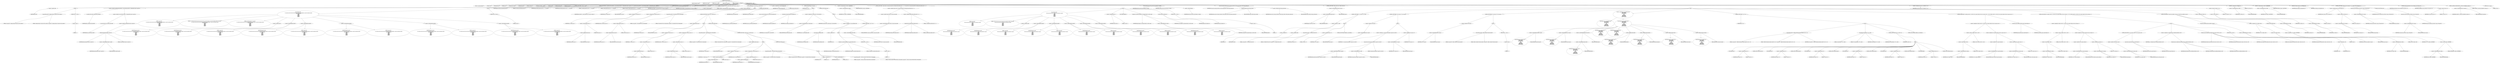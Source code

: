 digraph hostapd_notif_assoc {  
"1000112" [label = "(METHOD,hostapd_notif_assoc)" ]
"1000113" [label = "(PARAM,hostapd_data *hapd)" ]
"1000114" [label = "(PARAM,const u8 *addr)" ]
"1000115" [label = "(PARAM,const u8 *req_ies)" ]
"1000116" [label = "(PARAM,size_t req_ies_len)" ]
"1000117" [label = "(PARAM,int reassoc)" ]
"1000118" [label = "(BLOCK,,)" ]
"1000119" [label = "(LOCAL,v5: wpa_state_machine *)" ]
"1000120" [label = "(LOCAL,v6: u32)" ]
"1000121" [label = "(LOCAL,reason: u16)" ]
"1000122" [label = "(LOCAL,p: u8 *)" ]
"1000123" [label = "(LOCAL,buf: u8 [ 1064 ])" ]
"1000124" [label = "(LOCAL,ielen: size_t)" ]
"1000125" [label = "(LOCAL,ie: const u8 *)" ]
"1000126" [label = "(LOCAL,elems: ieee802_11_elems)" ]
"1000127" [label = "(LOCAL,res: int)" ]
"1000128" [label = "(LOCAL,new_assoc: int)" ]
"1000129" [label = "(LOCAL,sta: sta_info *)" ]
"1000130" [label = "(CONTROL_STRUCTURE,if ( !addr ),if ( !addr ))" ]
"1000131" [label = "(<operator>.logicalNot,!addr)" ]
"1000132" [label = "(IDENTIFIER,addr,!addr)" ]
"1000133" [label = "(BLOCK,,)" ]
"1000134" [label = "(wpa_printf,wpa_printf(2, \"hostapd_notif_assoc: Skip event with no address\"))" ]
"1000135" [label = "(LITERAL,2,wpa_printf(2, \"hostapd_notif_assoc: Skip event with no address\"))" ]
"1000136" [label = "(LITERAL,\"hostapd_notif_assoc: Skip event with no address\",wpa_printf(2, \"hostapd_notif_assoc: Skip event with no address\"))" ]
"1000137" [label = "(RETURN,return -1;,return -1;)" ]
"1000138" [label = "(<operator>.minus,-1)" ]
"1000139" [label = "(LITERAL,1,-1)" ]
"1000140" [label = "(CONTROL_STRUCTURE,if ( is_multicast_ether_addr(addr) || is_zero_ether_addr_0(addr) || !memcmp(addr, hapd->own_addr, 6u) ),if ( is_multicast_ether_addr(addr) || is_zero_ether_addr_0(addr) || !memcmp(addr, hapd->own_addr, 6u) ))" ]
"1000141" [label = "(<operator>.logicalOr,is_multicast_ether_addr(addr) || is_zero_ether_addr_0(addr) || !memcmp(addr, hapd->own_addr, 6u))" ]
"1000142" [label = "(is_multicast_ether_addr,is_multicast_ether_addr(addr))" ]
"1000143" [label = "(IDENTIFIER,addr,is_multicast_ether_addr(addr))" ]
"1000144" [label = "(<operator>.logicalOr,is_zero_ether_addr_0(addr) || !memcmp(addr, hapd->own_addr, 6u))" ]
"1000145" [label = "(is_zero_ether_addr_0,is_zero_ether_addr_0(addr))" ]
"1000146" [label = "(IDENTIFIER,addr,is_zero_ether_addr_0(addr))" ]
"1000147" [label = "(<operator>.logicalNot,!memcmp(addr, hapd->own_addr, 6u))" ]
"1000148" [label = "(memcmp,memcmp(addr, hapd->own_addr, 6u))" ]
"1000149" [label = "(IDENTIFIER,addr,memcmp(addr, hapd->own_addr, 6u))" ]
"1000150" [label = "(<operator>.indirectFieldAccess,hapd->own_addr)" ]
"1000151" [label = "(IDENTIFIER,hapd,memcmp(addr, hapd->own_addr, 6u))" ]
"1000152" [label = "(FIELD_IDENTIFIER,own_addr,own_addr)" ]
"1000153" [label = "(LITERAL,6u,memcmp(addr, hapd->own_addr, 6u))" ]
"1000154" [label = "(BLOCK,,)" ]
"1000155" [label = "(wpa_printf,wpa_printf(\n      2,\n      \"%s: Invalid SA=%02x:%02x:%02x:%02x:%02x:%02x in received indication - ignore this indication silently\",\n      \"hostapd_notif_assoc\",\n      *addr,\n      addr[1],\n      addr[2],\n      addr[3],\n      addr[4],\n      addr[5]))" ]
"1000156" [label = "(LITERAL,2,wpa_printf(\n      2,\n      \"%s: Invalid SA=%02x:%02x:%02x:%02x:%02x:%02x in received indication - ignore this indication silently\",\n      \"hostapd_notif_assoc\",\n      *addr,\n      addr[1],\n      addr[2],\n      addr[3],\n      addr[4],\n      addr[5]))" ]
"1000157" [label = "(LITERAL,\"%s: Invalid SA=%02x:%02x:%02x:%02x:%02x:%02x in received indication - ignore this indication silently\",wpa_printf(\n      2,\n      \"%s: Invalid SA=%02x:%02x:%02x:%02x:%02x:%02x in received indication - ignore this indication silently\",\n      \"hostapd_notif_assoc\",\n      *addr,\n      addr[1],\n      addr[2],\n      addr[3],\n      addr[4],\n      addr[5]))" ]
"1000158" [label = "(LITERAL,\"hostapd_notif_assoc\",wpa_printf(\n      2,\n      \"%s: Invalid SA=%02x:%02x:%02x:%02x:%02x:%02x in received indication - ignore this indication silently\",\n      \"hostapd_notif_assoc\",\n      *addr,\n      addr[1],\n      addr[2],\n      addr[3],\n      addr[4],\n      addr[5]))" ]
"1000159" [label = "(<operator>.indirection,*addr)" ]
"1000160" [label = "(IDENTIFIER,addr,wpa_printf(\n      2,\n      \"%s: Invalid SA=%02x:%02x:%02x:%02x:%02x:%02x in received indication - ignore this indication silently\",\n      \"hostapd_notif_assoc\",\n      *addr,\n      addr[1],\n      addr[2],\n      addr[3],\n      addr[4],\n      addr[5]))" ]
"1000161" [label = "(<operator>.indirectIndexAccess,addr[1])" ]
"1000162" [label = "(IDENTIFIER,addr,wpa_printf(\n      2,\n      \"%s: Invalid SA=%02x:%02x:%02x:%02x:%02x:%02x in received indication - ignore this indication silently\",\n      \"hostapd_notif_assoc\",\n      *addr,\n      addr[1],\n      addr[2],\n      addr[3],\n      addr[4],\n      addr[5]))" ]
"1000163" [label = "(LITERAL,1,wpa_printf(\n      2,\n      \"%s: Invalid SA=%02x:%02x:%02x:%02x:%02x:%02x in received indication - ignore this indication silently\",\n      \"hostapd_notif_assoc\",\n      *addr,\n      addr[1],\n      addr[2],\n      addr[3],\n      addr[4],\n      addr[5]))" ]
"1000164" [label = "(<operator>.indirectIndexAccess,addr[2])" ]
"1000165" [label = "(IDENTIFIER,addr,wpa_printf(\n      2,\n      \"%s: Invalid SA=%02x:%02x:%02x:%02x:%02x:%02x in received indication - ignore this indication silently\",\n      \"hostapd_notif_assoc\",\n      *addr,\n      addr[1],\n      addr[2],\n      addr[3],\n      addr[4],\n      addr[5]))" ]
"1000166" [label = "(LITERAL,2,wpa_printf(\n      2,\n      \"%s: Invalid SA=%02x:%02x:%02x:%02x:%02x:%02x in received indication - ignore this indication silently\",\n      \"hostapd_notif_assoc\",\n      *addr,\n      addr[1],\n      addr[2],\n      addr[3],\n      addr[4],\n      addr[5]))" ]
"1000167" [label = "(<operator>.indirectIndexAccess,addr[3])" ]
"1000168" [label = "(IDENTIFIER,addr,wpa_printf(\n      2,\n      \"%s: Invalid SA=%02x:%02x:%02x:%02x:%02x:%02x in received indication - ignore this indication silently\",\n      \"hostapd_notif_assoc\",\n      *addr,\n      addr[1],\n      addr[2],\n      addr[3],\n      addr[4],\n      addr[5]))" ]
"1000169" [label = "(LITERAL,3,wpa_printf(\n      2,\n      \"%s: Invalid SA=%02x:%02x:%02x:%02x:%02x:%02x in received indication - ignore this indication silently\",\n      \"hostapd_notif_assoc\",\n      *addr,\n      addr[1],\n      addr[2],\n      addr[3],\n      addr[4],\n      addr[5]))" ]
"1000170" [label = "(<operator>.indirectIndexAccess,addr[4])" ]
"1000171" [label = "(IDENTIFIER,addr,wpa_printf(\n      2,\n      \"%s: Invalid SA=%02x:%02x:%02x:%02x:%02x:%02x in received indication - ignore this indication silently\",\n      \"hostapd_notif_assoc\",\n      *addr,\n      addr[1],\n      addr[2],\n      addr[3],\n      addr[4],\n      addr[5]))" ]
"1000172" [label = "(LITERAL,4,wpa_printf(\n      2,\n      \"%s: Invalid SA=%02x:%02x:%02x:%02x:%02x:%02x in received indication - ignore this indication silently\",\n      \"hostapd_notif_assoc\",\n      *addr,\n      addr[1],\n      addr[2],\n      addr[3],\n      addr[4],\n      addr[5]))" ]
"1000173" [label = "(<operator>.indirectIndexAccess,addr[5])" ]
"1000174" [label = "(IDENTIFIER,addr,wpa_printf(\n      2,\n      \"%s: Invalid SA=%02x:%02x:%02x:%02x:%02x:%02x in received indication - ignore this indication silently\",\n      \"hostapd_notif_assoc\",\n      *addr,\n      addr[1],\n      addr[2],\n      addr[3],\n      addr[4],\n      addr[5]))" ]
"1000175" [label = "(LITERAL,5,wpa_printf(\n      2,\n      \"%s: Invalid SA=%02x:%02x:%02x:%02x:%02x:%02x in received indication - ignore this indication silently\",\n      \"hostapd_notif_assoc\",\n      *addr,\n      addr[1],\n      addr[2],\n      addr[3],\n      addr[4],\n      addr[5]))" ]
"1000176" [label = "(RETURN,return 0;,return 0;)" ]
"1000177" [label = "(LITERAL,0,return 0;)" ]
"1000178" [label = "(random_add_randomness,random_add_randomness(addr, 6u))" ]
"1000179" [label = "(IDENTIFIER,addr,random_add_randomness(addr, 6u))" ]
"1000180" [label = "(LITERAL,6u,random_add_randomness(addr, 6u))" ]
"1000181" [label = "(hostapd_logger,hostapd_logger(hapd, addr, 1u, 2, \"associated\"))" ]
"1000182" [label = "(IDENTIFIER,hapd,hostapd_logger(hapd, addr, 1u, 2, \"associated\"))" ]
"1000183" [label = "(IDENTIFIER,addr,hostapd_logger(hapd, addr, 1u, 2, \"associated\"))" ]
"1000184" [label = "(LITERAL,1u,hostapd_logger(hapd, addr, 1u, 2, \"associated\"))" ]
"1000185" [label = "(LITERAL,2,hostapd_logger(hapd, addr, 1u, 2, \"associated\"))" ]
"1000186" [label = "(LITERAL,\"associated\",hostapd_logger(hapd, addr, 1u, 2, \"associated\"))" ]
"1000187" [label = "(ieee802_11_parse_elems,ieee802_11_parse_elems(req_ies, req_ies_len, &elems, 0))" ]
"1000188" [label = "(IDENTIFIER,req_ies,ieee802_11_parse_elems(req_ies, req_ies_len, &elems, 0))" ]
"1000189" [label = "(IDENTIFIER,req_ies_len,ieee802_11_parse_elems(req_ies, req_ies_len, &elems, 0))" ]
"1000190" [label = "(<operator>.addressOf,&elems)" ]
"1000191" [label = "(IDENTIFIER,elems,ieee802_11_parse_elems(req_ies, req_ies_len, &elems, 0))" ]
"1000192" [label = "(LITERAL,0,ieee802_11_parse_elems(req_ies, req_ies_len, &elems, 0))" ]
"1000193" [label = "(CONTROL_STRUCTURE,if ( elems.wps_ie ),if ( elems.wps_ie ))" ]
"1000194" [label = "(<operator>.fieldAccess,elems.wps_ie)" ]
"1000195" [label = "(IDENTIFIER,elems,if ( elems.wps_ie ))" ]
"1000196" [label = "(FIELD_IDENTIFIER,wps_ie,wps_ie)" ]
"1000197" [label = "(BLOCK,,)" ]
"1000198" [label = "(<operator>.assignment,ie = elems.wps_ie - 2)" ]
"1000199" [label = "(IDENTIFIER,ie,ie = elems.wps_ie - 2)" ]
"1000200" [label = "(<operator>.subtraction,elems.wps_ie - 2)" ]
"1000201" [label = "(<operator>.fieldAccess,elems.wps_ie)" ]
"1000202" [label = "(IDENTIFIER,elems,elems.wps_ie - 2)" ]
"1000203" [label = "(FIELD_IDENTIFIER,wps_ie,wps_ie)" ]
"1000204" [label = "(LITERAL,2,elems.wps_ie - 2)" ]
"1000205" [label = "(<operator>.assignment,ielen = elems.wps_ie_len + 2)" ]
"1000206" [label = "(IDENTIFIER,ielen,ielen = elems.wps_ie_len + 2)" ]
"1000207" [label = "(<operator>.addition,elems.wps_ie_len + 2)" ]
"1000208" [label = "(<operator>.fieldAccess,elems.wps_ie_len)" ]
"1000209" [label = "(IDENTIFIER,elems,elems.wps_ie_len + 2)" ]
"1000210" [label = "(FIELD_IDENTIFIER,wps_ie_len,wps_ie_len)" ]
"1000211" [label = "(LITERAL,2,elems.wps_ie_len + 2)" ]
"1000212" [label = "(wpa_printf,wpa_printf(2, \"STA included WPS IE in (Re)AssocReq\"))" ]
"1000213" [label = "(LITERAL,2,wpa_printf(2, \"STA included WPS IE in (Re)AssocReq\"))" ]
"1000214" [label = "(LITERAL,\"STA included WPS IE in (Re)AssocReq\",wpa_printf(2, \"STA included WPS IE in (Re)AssocReq\"))" ]
"1000215" [label = "(CONTROL_STRUCTURE,else,else)" ]
"1000216" [label = "(CONTROL_STRUCTURE,if ( elems.rsn_ie ),if ( elems.rsn_ie ))" ]
"1000217" [label = "(<operator>.fieldAccess,elems.rsn_ie)" ]
"1000218" [label = "(IDENTIFIER,elems,if ( elems.rsn_ie ))" ]
"1000219" [label = "(FIELD_IDENTIFIER,rsn_ie,rsn_ie)" ]
"1000220" [label = "(BLOCK,,)" ]
"1000221" [label = "(<operator>.assignment,ie = elems.rsn_ie - 2)" ]
"1000222" [label = "(IDENTIFIER,ie,ie = elems.rsn_ie - 2)" ]
"1000223" [label = "(<operator>.subtraction,elems.rsn_ie - 2)" ]
"1000224" [label = "(<operator>.fieldAccess,elems.rsn_ie)" ]
"1000225" [label = "(IDENTIFIER,elems,elems.rsn_ie - 2)" ]
"1000226" [label = "(FIELD_IDENTIFIER,rsn_ie,rsn_ie)" ]
"1000227" [label = "(LITERAL,2,elems.rsn_ie - 2)" ]
"1000228" [label = "(<operator>.assignment,ielen = elems.rsn_ie_len + 2)" ]
"1000229" [label = "(IDENTIFIER,ielen,ielen = elems.rsn_ie_len + 2)" ]
"1000230" [label = "(<operator>.addition,elems.rsn_ie_len + 2)" ]
"1000231" [label = "(<operator>.fieldAccess,elems.rsn_ie_len)" ]
"1000232" [label = "(IDENTIFIER,elems,elems.rsn_ie_len + 2)" ]
"1000233" [label = "(FIELD_IDENTIFIER,rsn_ie_len,rsn_ie_len)" ]
"1000234" [label = "(LITERAL,2,elems.rsn_ie_len + 2)" ]
"1000235" [label = "(wpa_printf,wpa_printf(2, \"STA included RSN IE in (Re)AssocReq\"))" ]
"1000236" [label = "(LITERAL,2,wpa_printf(2, \"STA included RSN IE in (Re)AssocReq\"))" ]
"1000237" [label = "(LITERAL,\"STA included RSN IE in (Re)AssocReq\",wpa_printf(2, \"STA included RSN IE in (Re)AssocReq\"))" ]
"1000238" [label = "(CONTROL_STRUCTURE,else,else)" ]
"1000239" [label = "(CONTROL_STRUCTURE,if ( elems.wpa_ie ),if ( elems.wpa_ie ))" ]
"1000240" [label = "(<operator>.fieldAccess,elems.wpa_ie)" ]
"1000241" [label = "(IDENTIFIER,elems,if ( elems.wpa_ie ))" ]
"1000242" [label = "(FIELD_IDENTIFIER,wpa_ie,wpa_ie)" ]
"1000243" [label = "(BLOCK,,)" ]
"1000244" [label = "(<operator>.assignment,ie = elems.wpa_ie - 2)" ]
"1000245" [label = "(IDENTIFIER,ie,ie = elems.wpa_ie - 2)" ]
"1000246" [label = "(<operator>.subtraction,elems.wpa_ie - 2)" ]
"1000247" [label = "(<operator>.fieldAccess,elems.wpa_ie)" ]
"1000248" [label = "(IDENTIFIER,elems,elems.wpa_ie - 2)" ]
"1000249" [label = "(FIELD_IDENTIFIER,wpa_ie,wpa_ie)" ]
"1000250" [label = "(LITERAL,2,elems.wpa_ie - 2)" ]
"1000251" [label = "(<operator>.assignment,ielen = elems.wpa_ie_len + 2)" ]
"1000252" [label = "(IDENTIFIER,ielen,ielen = elems.wpa_ie_len + 2)" ]
"1000253" [label = "(<operator>.addition,elems.wpa_ie_len + 2)" ]
"1000254" [label = "(<operator>.fieldAccess,elems.wpa_ie_len)" ]
"1000255" [label = "(IDENTIFIER,elems,elems.wpa_ie_len + 2)" ]
"1000256" [label = "(FIELD_IDENTIFIER,wpa_ie_len,wpa_ie_len)" ]
"1000257" [label = "(LITERAL,2,elems.wpa_ie_len + 2)" ]
"1000258" [label = "(wpa_printf,wpa_printf(2, \"STA included WPA IE in (Re)AssocReq\"))" ]
"1000259" [label = "(LITERAL,2,wpa_printf(2, \"STA included WPA IE in (Re)AssocReq\"))" ]
"1000260" [label = "(LITERAL,\"STA included WPA IE in (Re)AssocReq\",wpa_printf(2, \"STA included WPA IE in (Re)AssocReq\"))" ]
"1000261" [label = "(CONTROL_STRUCTURE,else,else)" ]
"1000262" [label = "(BLOCK,,)" ]
"1000263" [label = "(<operator>.assignment,ie = 0)" ]
"1000264" [label = "(IDENTIFIER,ie,ie = 0)" ]
"1000265" [label = "(LITERAL,0,ie = 0)" ]
"1000266" [label = "(<operator>.assignment,ielen = 0)" ]
"1000267" [label = "(IDENTIFIER,ielen,ielen = 0)" ]
"1000268" [label = "(LITERAL,0,ielen = 0)" ]
"1000269" [label = "(wpa_printf,wpa_printf(2, \"STA did not include WPS/RSN/WPA IE in (Re)AssocReq\"))" ]
"1000270" [label = "(LITERAL,2,wpa_printf(2, \"STA did not include WPS/RSN/WPA IE in (Re)AssocReq\"))" ]
"1000271" [label = "(LITERAL,\"STA did not include WPS/RSN/WPA IE in (Re)AssocReq\",wpa_printf(2, \"STA did not include WPS/RSN/WPA IE in (Re)AssocReq\"))" ]
"1000272" [label = "(<operator>.assignment,sta = ap_get_sta(hapd, addr))" ]
"1000273" [label = "(IDENTIFIER,sta,sta = ap_get_sta(hapd, addr))" ]
"1000274" [label = "(ap_get_sta,ap_get_sta(hapd, addr))" ]
"1000275" [label = "(IDENTIFIER,hapd,ap_get_sta(hapd, addr))" ]
"1000276" [label = "(IDENTIFIER,addr,ap_get_sta(hapd, addr))" ]
"1000277" [label = "(CONTROL_STRUCTURE,if ( sta ),if ( sta ))" ]
"1000278" [label = "(IDENTIFIER,sta,if ( sta ))" ]
"1000279" [label = "(BLOCK,,)" ]
"1000280" [label = "(ap_sta_no_session_timeout,ap_sta_no_session_timeout(hapd, sta))" ]
"1000281" [label = "(IDENTIFIER,hapd,ap_sta_no_session_timeout(hapd, sta))" ]
"1000282" [label = "(IDENTIFIER,sta,ap_sta_no_session_timeout(hapd, sta))" ]
"1000283" [label = "(accounting_sta_stop,accounting_sta_stop(hapd, sta))" ]
"1000284" [label = "(IDENTIFIER,hapd,accounting_sta_stop(hapd, sta))" ]
"1000285" [label = "(IDENTIFIER,sta,accounting_sta_stop(hapd, sta))" ]
"1000286" [label = "(<operator>.assignment,sta->timeout_next = STA_NULLFUNC)" ]
"1000287" [label = "(<operator>.indirectFieldAccess,sta->timeout_next)" ]
"1000288" [label = "(IDENTIFIER,sta,sta->timeout_next = STA_NULLFUNC)" ]
"1000289" [label = "(FIELD_IDENTIFIER,timeout_next,timeout_next)" ]
"1000290" [label = "(IDENTIFIER,STA_NULLFUNC,sta->timeout_next = STA_NULLFUNC)" ]
"1000291" [label = "(CONTROL_STRUCTURE,else,else)" ]
"1000292" [label = "(BLOCK,,)" ]
"1000293" [label = "(<operator>.assignment,sta = ap_sta_add(hapd, addr))" ]
"1000294" [label = "(IDENTIFIER,sta,sta = ap_sta_add(hapd, addr))" ]
"1000295" [label = "(ap_sta_add,ap_sta_add(hapd, addr))" ]
"1000296" [label = "(IDENTIFIER,hapd,ap_sta_add(hapd, addr))" ]
"1000297" [label = "(IDENTIFIER,addr,ap_sta_add(hapd, addr))" ]
"1000298" [label = "(CONTROL_STRUCTURE,if ( !sta ),if ( !sta ))" ]
"1000299" [label = "(<operator>.logicalNot,!sta)" ]
"1000300" [label = "(IDENTIFIER,sta,!sta)" ]
"1000301" [label = "(BLOCK,,)" ]
"1000302" [label = "(hostapd_drv_sta_disassoc,hostapd_drv_sta_disassoc(hapd, addr, 5))" ]
"1000303" [label = "(IDENTIFIER,hapd,hostapd_drv_sta_disassoc(hapd, addr, 5))" ]
"1000304" [label = "(IDENTIFIER,addr,hostapd_drv_sta_disassoc(hapd, addr, 5))" ]
"1000305" [label = "(LITERAL,5,hostapd_drv_sta_disassoc(hapd, addr, 5))" ]
"1000306" [label = "(RETURN,return -1;,return -1;)" ]
"1000307" [label = "(<operator>.minus,-1)" ]
"1000308" [label = "(LITERAL,1,-1)" ]
"1000309" [label = "(<operators>.assignmentAnd,sta->flags &= 0xFFFECFFF)" ]
"1000310" [label = "(<operator>.indirectFieldAccess,sta->flags)" ]
"1000311" [label = "(IDENTIFIER,sta,sta->flags &= 0xFFFECFFF)" ]
"1000312" [label = "(FIELD_IDENTIFIER,flags,flags)" ]
"1000313" [label = "(LITERAL,0xFFFECFFF,sta->flags &= 0xFFFECFFF)" ]
"1000314" [label = "(CONTROL_STRUCTURE,if ( !hapd->iface->drv_max_acl_mac_addrs && hostapd_check_acl(hapd, addr, 0) != 1 ),if ( !hapd->iface->drv_max_acl_mac_addrs && hostapd_check_acl(hapd, addr, 0) != 1 ))" ]
"1000315" [label = "(<operator>.logicalAnd,!hapd->iface->drv_max_acl_mac_addrs && hostapd_check_acl(hapd, addr, 0) != 1)" ]
"1000316" [label = "(<operator>.logicalNot,!hapd->iface->drv_max_acl_mac_addrs)" ]
"1000317" [label = "(<operator>.indirectFieldAccess,hapd->iface->drv_max_acl_mac_addrs)" ]
"1000318" [label = "(<operator>.indirectFieldAccess,hapd->iface)" ]
"1000319" [label = "(IDENTIFIER,hapd,!hapd->iface->drv_max_acl_mac_addrs)" ]
"1000320" [label = "(FIELD_IDENTIFIER,iface,iface)" ]
"1000321" [label = "(FIELD_IDENTIFIER,drv_max_acl_mac_addrs,drv_max_acl_mac_addrs)" ]
"1000322" [label = "(<operator>.notEquals,hostapd_check_acl(hapd, addr, 0) != 1)" ]
"1000323" [label = "(hostapd_check_acl,hostapd_check_acl(hapd, addr, 0))" ]
"1000324" [label = "(IDENTIFIER,hapd,hostapd_check_acl(hapd, addr, 0))" ]
"1000325" [label = "(IDENTIFIER,addr,hostapd_check_acl(hapd, addr, 0))" ]
"1000326" [label = "(LITERAL,0,hostapd_check_acl(hapd, addr, 0))" ]
"1000327" [label = "(LITERAL,1,hostapd_check_acl(hapd, addr, 0) != 1)" ]
"1000328" [label = "(BLOCK,,)" ]
"1000329" [label = "(wpa_printf,wpa_printf(\n      3,\n      \"STA %02x:%02x:%02x:%02x:%02x:%02x not allowed to connect\",\n      *addr,\n      addr[1],\n      addr[2],\n      addr[3],\n      addr[4],\n      addr[5]))" ]
"1000330" [label = "(LITERAL,3,wpa_printf(\n      3,\n      \"STA %02x:%02x:%02x:%02x:%02x:%02x not allowed to connect\",\n      *addr,\n      addr[1],\n      addr[2],\n      addr[3],\n      addr[4],\n      addr[5]))" ]
"1000331" [label = "(LITERAL,\"STA %02x:%02x:%02x:%02x:%02x:%02x not allowed to connect\",wpa_printf(\n      3,\n      \"STA %02x:%02x:%02x:%02x:%02x:%02x not allowed to connect\",\n      *addr,\n      addr[1],\n      addr[2],\n      addr[3],\n      addr[4],\n      addr[5]))" ]
"1000332" [label = "(<operator>.indirection,*addr)" ]
"1000333" [label = "(IDENTIFIER,addr,wpa_printf(\n      3,\n      \"STA %02x:%02x:%02x:%02x:%02x:%02x not allowed to connect\",\n      *addr,\n      addr[1],\n      addr[2],\n      addr[3],\n      addr[4],\n      addr[5]))" ]
"1000334" [label = "(<operator>.indirectIndexAccess,addr[1])" ]
"1000335" [label = "(IDENTIFIER,addr,wpa_printf(\n      3,\n      \"STA %02x:%02x:%02x:%02x:%02x:%02x not allowed to connect\",\n      *addr,\n      addr[1],\n      addr[2],\n      addr[3],\n      addr[4],\n      addr[5]))" ]
"1000336" [label = "(LITERAL,1,wpa_printf(\n      3,\n      \"STA %02x:%02x:%02x:%02x:%02x:%02x not allowed to connect\",\n      *addr,\n      addr[1],\n      addr[2],\n      addr[3],\n      addr[4],\n      addr[5]))" ]
"1000337" [label = "(<operator>.indirectIndexAccess,addr[2])" ]
"1000338" [label = "(IDENTIFIER,addr,wpa_printf(\n      3,\n      \"STA %02x:%02x:%02x:%02x:%02x:%02x not allowed to connect\",\n      *addr,\n      addr[1],\n      addr[2],\n      addr[3],\n      addr[4],\n      addr[5]))" ]
"1000339" [label = "(LITERAL,2,wpa_printf(\n      3,\n      \"STA %02x:%02x:%02x:%02x:%02x:%02x not allowed to connect\",\n      *addr,\n      addr[1],\n      addr[2],\n      addr[3],\n      addr[4],\n      addr[5]))" ]
"1000340" [label = "(<operator>.indirectIndexAccess,addr[3])" ]
"1000341" [label = "(IDENTIFIER,addr,wpa_printf(\n      3,\n      \"STA %02x:%02x:%02x:%02x:%02x:%02x not allowed to connect\",\n      *addr,\n      addr[1],\n      addr[2],\n      addr[3],\n      addr[4],\n      addr[5]))" ]
"1000342" [label = "(LITERAL,3,wpa_printf(\n      3,\n      \"STA %02x:%02x:%02x:%02x:%02x:%02x not allowed to connect\",\n      *addr,\n      addr[1],\n      addr[2],\n      addr[3],\n      addr[4],\n      addr[5]))" ]
"1000343" [label = "(<operator>.indirectIndexAccess,addr[4])" ]
"1000344" [label = "(IDENTIFIER,addr,wpa_printf(\n      3,\n      \"STA %02x:%02x:%02x:%02x:%02x:%02x not allowed to connect\",\n      *addr,\n      addr[1],\n      addr[2],\n      addr[3],\n      addr[4],\n      addr[5]))" ]
"1000345" [label = "(LITERAL,4,wpa_printf(\n      3,\n      \"STA %02x:%02x:%02x:%02x:%02x:%02x not allowed to connect\",\n      *addr,\n      addr[1],\n      addr[2],\n      addr[3],\n      addr[4],\n      addr[5]))" ]
"1000346" [label = "(<operator>.indirectIndexAccess,addr[5])" ]
"1000347" [label = "(IDENTIFIER,addr,wpa_printf(\n      3,\n      \"STA %02x:%02x:%02x:%02x:%02x:%02x not allowed to connect\",\n      *addr,\n      addr[1],\n      addr[2],\n      addr[3],\n      addr[4],\n      addr[5]))" ]
"1000348" [label = "(LITERAL,5,wpa_printf(\n      3,\n      \"STA %02x:%02x:%02x:%02x:%02x:%02x not allowed to connect\",\n      *addr,\n      addr[1],\n      addr[2],\n      addr[3],\n      addr[4],\n      addr[5]))" ]
"1000349" [label = "(<operator>.assignment,reason = 1)" ]
"1000350" [label = "(IDENTIFIER,reason,reason = 1)" ]
"1000351" [label = "(LITERAL,1,reason = 1)" ]
"1000352" [label = "(JUMP_TARGET,LABEL_61)" ]
"1000353" [label = "(hostapd_drv_sta_disassoc,hostapd_drv_sta_disassoc(hapd, sta->addr, reason))" ]
"1000354" [label = "(IDENTIFIER,hapd,hostapd_drv_sta_disassoc(hapd, sta->addr, reason))" ]
"1000355" [label = "(<operator>.indirectFieldAccess,sta->addr)" ]
"1000356" [label = "(IDENTIFIER,sta,hostapd_drv_sta_disassoc(hapd, sta->addr, reason))" ]
"1000357" [label = "(FIELD_IDENTIFIER,addr,addr)" ]
"1000358" [label = "(IDENTIFIER,reason,hostapd_drv_sta_disassoc(hapd, sta->addr, reason))" ]
"1000359" [label = "(ap_free_sta,ap_free_sta(hapd, sta))" ]
"1000360" [label = "(IDENTIFIER,hapd,ap_free_sta(hapd, sta))" ]
"1000361" [label = "(IDENTIFIER,sta,ap_free_sta(hapd, sta))" ]
"1000362" [label = "(RETURN,return -1;,return -1;)" ]
"1000363" [label = "(<operator>.minus,-1)" ]
"1000364" [label = "(LITERAL,1,-1)" ]
"1000365" [label = "(mbo_ap_check_sta_assoc,mbo_ap_check_sta_assoc(hapd, sta, &elems))" ]
"1000366" [label = "(IDENTIFIER,hapd,mbo_ap_check_sta_assoc(hapd, sta, &elems))" ]
"1000367" [label = "(IDENTIFIER,sta,mbo_ap_check_sta_assoc(hapd, sta, &elems))" ]
"1000368" [label = "(<operator>.addressOf,&elems)" ]
"1000369" [label = "(IDENTIFIER,elems,mbo_ap_check_sta_assoc(hapd, sta, &elems))" ]
"1000370" [label = "(ap_copy_sta_supp_op_classes,ap_copy_sta_supp_op_classes(sta, elems.supp_op_classes, elems.supp_op_classes_len))" ]
"1000371" [label = "(IDENTIFIER,sta,ap_copy_sta_supp_op_classes(sta, elems.supp_op_classes, elems.supp_op_classes_len))" ]
"1000372" [label = "(<operator>.fieldAccess,elems.supp_op_classes)" ]
"1000373" [label = "(IDENTIFIER,elems,ap_copy_sta_supp_op_classes(sta, elems.supp_op_classes, elems.supp_op_classes_len))" ]
"1000374" [label = "(FIELD_IDENTIFIER,supp_op_classes,supp_op_classes)" ]
"1000375" [label = "(<operator>.fieldAccess,elems.supp_op_classes_len)" ]
"1000376" [label = "(IDENTIFIER,elems,ap_copy_sta_supp_op_classes(sta, elems.supp_op_classes, elems.supp_op_classes_len))" ]
"1000377" [label = "(FIELD_IDENTIFIER,supp_op_classes_len,supp_op_classes_len)" ]
"1000378" [label = "(CONTROL_STRUCTURE,if ( hapd->conf->wpa ),if ( hapd->conf->wpa ))" ]
"1000379" [label = "(<operator>.indirectFieldAccess,hapd->conf->wpa)" ]
"1000380" [label = "(<operator>.indirectFieldAccess,hapd->conf)" ]
"1000381" [label = "(IDENTIFIER,hapd,if ( hapd->conf->wpa ))" ]
"1000382" [label = "(FIELD_IDENTIFIER,conf,conf)" ]
"1000383" [label = "(FIELD_IDENTIFIER,wpa,wpa)" ]
"1000384" [label = "(BLOCK,,)" ]
"1000385" [label = "(CONTROL_STRUCTURE,if ( !ie || !ielen ),if ( !ie || !ielen ))" ]
"1000386" [label = "(<operator>.logicalOr,!ie || !ielen)" ]
"1000387" [label = "(<operator>.logicalNot,!ie)" ]
"1000388" [label = "(IDENTIFIER,ie,!ie)" ]
"1000389" [label = "(<operator>.logicalNot,!ielen)" ]
"1000390" [label = "(IDENTIFIER,ielen,!ielen)" ]
"1000391" [label = "(BLOCK,,)" ]
"1000392" [label = "(wpa_printf,wpa_printf(2, \"No WPA/RSN IE from STA\"))" ]
"1000393" [label = "(LITERAL,2,wpa_printf(2, \"No WPA/RSN IE from STA\"))" ]
"1000394" [label = "(LITERAL,\"No WPA/RSN IE from STA\",wpa_printf(2, \"No WPA/RSN IE from STA\"))" ]
"1000395" [label = "(<operator>.assignment,reason = 13)" ]
"1000396" [label = "(IDENTIFIER,reason,reason = 13)" ]
"1000397" [label = "(LITERAL,13,reason = 13)" ]
"1000398" [label = "(CONTROL_STRUCTURE,goto LABEL_61;,goto LABEL_61;)" ]
"1000399" [label = "(CONTROL_STRUCTURE,if ( !sta->wpa_sm ),if ( !sta->wpa_sm ))" ]
"1000400" [label = "(<operator>.logicalNot,!sta->wpa_sm)" ]
"1000401" [label = "(<operator>.indirectFieldAccess,sta->wpa_sm)" ]
"1000402" [label = "(IDENTIFIER,sta,!sta->wpa_sm)" ]
"1000403" [label = "(FIELD_IDENTIFIER,wpa_sm,wpa_sm)" ]
"1000404" [label = "(BLOCK,,)" ]
"1000405" [label = "(<operator>.assignment,v5 = wpa_auth_sta_init(hapd->wpa_auth, sta->addr, 0))" ]
"1000406" [label = "(IDENTIFIER,v5,v5 = wpa_auth_sta_init(hapd->wpa_auth, sta->addr, 0))" ]
"1000407" [label = "(wpa_auth_sta_init,wpa_auth_sta_init(hapd->wpa_auth, sta->addr, 0))" ]
"1000408" [label = "(<operator>.indirectFieldAccess,hapd->wpa_auth)" ]
"1000409" [label = "(IDENTIFIER,hapd,wpa_auth_sta_init(hapd->wpa_auth, sta->addr, 0))" ]
"1000410" [label = "(FIELD_IDENTIFIER,wpa_auth,wpa_auth)" ]
"1000411" [label = "(<operator>.indirectFieldAccess,sta->addr)" ]
"1000412" [label = "(IDENTIFIER,sta,wpa_auth_sta_init(hapd->wpa_auth, sta->addr, 0))" ]
"1000413" [label = "(FIELD_IDENTIFIER,addr,addr)" ]
"1000414" [label = "(LITERAL,0,wpa_auth_sta_init(hapd->wpa_auth, sta->addr, 0))" ]
"1000415" [label = "(<operator>.assignment,sta->wpa_sm = v5)" ]
"1000416" [label = "(<operator>.indirectFieldAccess,sta->wpa_sm)" ]
"1000417" [label = "(IDENTIFIER,sta,sta->wpa_sm = v5)" ]
"1000418" [label = "(FIELD_IDENTIFIER,wpa_sm,wpa_sm)" ]
"1000419" [label = "(IDENTIFIER,v5,sta->wpa_sm = v5)" ]
"1000420" [label = "(CONTROL_STRUCTURE,if ( !sta->wpa_sm ),if ( !sta->wpa_sm ))" ]
"1000421" [label = "(<operator>.logicalNot,!sta->wpa_sm)" ]
"1000422" [label = "(<operator>.indirectFieldAccess,sta->wpa_sm)" ]
"1000423" [label = "(IDENTIFIER,sta,!sta->wpa_sm)" ]
"1000424" [label = "(FIELD_IDENTIFIER,wpa_sm,wpa_sm)" ]
"1000425" [label = "(BLOCK,,)" ]
"1000426" [label = "(wpa_printf,wpa_printf(5, \"Failed to initialize WPA state machine\"))" ]
"1000427" [label = "(LITERAL,5,wpa_printf(5, \"Failed to initialize WPA state machine\"))" ]
"1000428" [label = "(LITERAL,\"Failed to initialize WPA state machine\",wpa_printf(5, \"Failed to initialize WPA state machine\"))" ]
"1000429" [label = "(RETURN,return -1;,return -1;)" ]
"1000430" [label = "(<operator>.minus,-1)" ]
"1000431" [label = "(LITERAL,1,-1)" ]
"1000432" [label = "(<operator>.assignment,res = wpa_validate_wpa_ie(\n            hapd->wpa_auth,\n            sta->wpa_sm,\n            hapd->iface->freq,\n            ie,\n            ielen,\n            elems.mdie,\n            elems.mdie_len,\n            elems.owe_dh,\n            elems.owe_dh_len))" ]
"1000433" [label = "(IDENTIFIER,res,res = wpa_validate_wpa_ie(\n            hapd->wpa_auth,\n            sta->wpa_sm,\n            hapd->iface->freq,\n            ie,\n            ielen,\n            elems.mdie,\n            elems.mdie_len,\n            elems.owe_dh,\n            elems.owe_dh_len))" ]
"1000434" [label = "(wpa_validate_wpa_ie,wpa_validate_wpa_ie(\n            hapd->wpa_auth,\n            sta->wpa_sm,\n            hapd->iface->freq,\n            ie,\n            ielen,\n            elems.mdie,\n            elems.mdie_len,\n            elems.owe_dh,\n            elems.owe_dh_len))" ]
"1000435" [label = "(<operator>.indirectFieldAccess,hapd->wpa_auth)" ]
"1000436" [label = "(IDENTIFIER,hapd,wpa_validate_wpa_ie(\n            hapd->wpa_auth,\n            sta->wpa_sm,\n            hapd->iface->freq,\n            ie,\n            ielen,\n            elems.mdie,\n            elems.mdie_len,\n            elems.owe_dh,\n            elems.owe_dh_len))" ]
"1000437" [label = "(FIELD_IDENTIFIER,wpa_auth,wpa_auth)" ]
"1000438" [label = "(<operator>.indirectFieldAccess,sta->wpa_sm)" ]
"1000439" [label = "(IDENTIFIER,sta,wpa_validate_wpa_ie(\n            hapd->wpa_auth,\n            sta->wpa_sm,\n            hapd->iface->freq,\n            ie,\n            ielen,\n            elems.mdie,\n            elems.mdie_len,\n            elems.owe_dh,\n            elems.owe_dh_len))" ]
"1000440" [label = "(FIELD_IDENTIFIER,wpa_sm,wpa_sm)" ]
"1000441" [label = "(<operator>.indirectFieldAccess,hapd->iface->freq)" ]
"1000442" [label = "(<operator>.indirectFieldAccess,hapd->iface)" ]
"1000443" [label = "(IDENTIFIER,hapd,wpa_validate_wpa_ie(\n            hapd->wpa_auth,\n            sta->wpa_sm,\n            hapd->iface->freq,\n            ie,\n            ielen,\n            elems.mdie,\n            elems.mdie_len,\n            elems.owe_dh,\n            elems.owe_dh_len))" ]
"1000444" [label = "(FIELD_IDENTIFIER,iface,iface)" ]
"1000445" [label = "(FIELD_IDENTIFIER,freq,freq)" ]
"1000446" [label = "(IDENTIFIER,ie,wpa_validate_wpa_ie(\n            hapd->wpa_auth,\n            sta->wpa_sm,\n            hapd->iface->freq,\n            ie,\n            ielen,\n            elems.mdie,\n            elems.mdie_len,\n            elems.owe_dh,\n            elems.owe_dh_len))" ]
"1000447" [label = "(IDENTIFIER,ielen,wpa_validate_wpa_ie(\n            hapd->wpa_auth,\n            sta->wpa_sm,\n            hapd->iface->freq,\n            ie,\n            ielen,\n            elems.mdie,\n            elems.mdie_len,\n            elems.owe_dh,\n            elems.owe_dh_len))" ]
"1000448" [label = "(<operator>.fieldAccess,elems.mdie)" ]
"1000449" [label = "(IDENTIFIER,elems,wpa_validate_wpa_ie(\n            hapd->wpa_auth,\n            sta->wpa_sm,\n            hapd->iface->freq,\n            ie,\n            ielen,\n            elems.mdie,\n            elems.mdie_len,\n            elems.owe_dh,\n            elems.owe_dh_len))" ]
"1000450" [label = "(FIELD_IDENTIFIER,mdie,mdie)" ]
"1000451" [label = "(<operator>.fieldAccess,elems.mdie_len)" ]
"1000452" [label = "(IDENTIFIER,elems,wpa_validate_wpa_ie(\n            hapd->wpa_auth,\n            sta->wpa_sm,\n            hapd->iface->freq,\n            ie,\n            ielen,\n            elems.mdie,\n            elems.mdie_len,\n            elems.owe_dh,\n            elems.owe_dh_len))" ]
"1000453" [label = "(FIELD_IDENTIFIER,mdie_len,mdie_len)" ]
"1000454" [label = "(<operator>.fieldAccess,elems.owe_dh)" ]
"1000455" [label = "(IDENTIFIER,elems,wpa_validate_wpa_ie(\n            hapd->wpa_auth,\n            sta->wpa_sm,\n            hapd->iface->freq,\n            ie,\n            ielen,\n            elems.mdie,\n            elems.mdie_len,\n            elems.owe_dh,\n            elems.owe_dh_len))" ]
"1000456" [label = "(FIELD_IDENTIFIER,owe_dh,owe_dh)" ]
"1000457" [label = "(<operator>.fieldAccess,elems.owe_dh_len)" ]
"1000458" [label = "(IDENTIFIER,elems,wpa_validate_wpa_ie(\n            hapd->wpa_auth,\n            sta->wpa_sm,\n            hapd->iface->freq,\n            ie,\n            ielen,\n            elems.mdie,\n            elems.mdie_len,\n            elems.owe_dh,\n            elems.owe_dh_len))" ]
"1000459" [label = "(FIELD_IDENTIFIER,owe_dh_len,owe_dh_len)" ]
"1000460" [label = "(CONTROL_STRUCTURE,if ( res ),if ( res ))" ]
"1000461" [label = "(IDENTIFIER,res,if ( res ))" ]
"1000462" [label = "(BLOCK,,)" ]
"1000463" [label = "(wpa_printf,wpa_printf(2, \"WPA/RSN information element rejected? (res %u)\", res))" ]
"1000464" [label = "(LITERAL,2,wpa_printf(2, \"WPA/RSN information element rejected? (res %u)\", res))" ]
"1000465" [label = "(LITERAL,\"WPA/RSN information element rejected? (res %u)\",wpa_printf(2, \"WPA/RSN information element rejected? (res %u)\", res))" ]
"1000466" [label = "(IDENTIFIER,res,wpa_printf(2, \"WPA/RSN information element rejected? (res %u)\", res))" ]
"1000467" [label = "(wpa_hexdump,wpa_hexdump(2, \"IE\", ie, ielen))" ]
"1000468" [label = "(LITERAL,2,wpa_hexdump(2, \"IE\", ie, ielen))" ]
"1000469" [label = "(LITERAL,\"IE\",wpa_hexdump(2, \"IE\", ie, ielen))" ]
"1000470" [label = "(IDENTIFIER,ie,wpa_hexdump(2, \"IE\", ie, ielen))" ]
"1000471" [label = "(IDENTIFIER,ielen,wpa_hexdump(2, \"IE\", ie, ielen))" ]
"1000472" [label = "(CONTROL_STRUCTURE,switch ( res ),switch ( res ))" ]
"1000473" [label = "(IDENTIFIER,res,switch ( res ))" ]
"1000474" [label = "(BLOCK,,)" ]
"1000475" [label = "(JUMP_TARGET,case 2)" ]
"1000476" [label = "(<operator>.assignment,reason = 18)" ]
"1000477" [label = "(IDENTIFIER,reason,reason = 18)" ]
"1000478" [label = "(LITERAL,18,reason = 18)" ]
"1000479" [label = "(CONTROL_STRUCTURE,break;,break;)" ]
"1000480" [label = "(JUMP_TARGET,case 3)" ]
"1000481" [label = "(<operator>.assignment,reason = 19)" ]
"1000482" [label = "(IDENTIFIER,reason,reason = 19)" ]
"1000483" [label = "(LITERAL,19,reason = 19)" ]
"1000484" [label = "(CONTROL_STRUCTURE,break;,break;)" ]
"1000485" [label = "(JUMP_TARGET,case 4)" ]
"1000486" [label = "(<operator>.assignment,reason = 20)" ]
"1000487" [label = "(IDENTIFIER,reason,reason = 20)" ]
"1000488" [label = "(LITERAL,20,reason = 20)" ]
"1000489" [label = "(CONTROL_STRUCTURE,break;,break;)" ]
"1000490" [label = "(JUMP_TARGET,case 7)" ]
"1000491" [label = "(<operator>.assignment,reason = 13)" ]
"1000492" [label = "(IDENTIFIER,reason,reason = 13)" ]
"1000493" [label = "(LITERAL,13,reason = 13)" ]
"1000494" [label = "(CONTROL_STRUCTURE,break;,break;)" ]
"1000495" [label = "(JUMP_TARGET,case 8)" ]
"1000496" [label = "(<operator>.assignment,reason = 24)" ]
"1000497" [label = "(IDENTIFIER,reason,reason = 24)" ]
"1000498" [label = "(LITERAL,24,reason = 24)" ]
"1000499" [label = "(CONTROL_STRUCTURE,break;,break;)" ]
"1000500" [label = "(JUMP_TARGET,default)" ]
"1000501" [label = "(<operator>.assignment,reason = 13)" ]
"1000502" [label = "(IDENTIFIER,reason,reason = 13)" ]
"1000503" [label = "(LITERAL,13,reason = 13)" ]
"1000504" [label = "(CONTROL_STRUCTURE,break;,break;)" ]
"1000505" [label = "(CONTROL_STRUCTURE,goto LABEL_61;,goto LABEL_61;)" ]
"1000506" [label = "(CONTROL_STRUCTURE,if ( (sta->flags & 0x402) == 1026 && !sta->sa_query_timed_out && sta->sa_query_count > 0 ),if ( (sta->flags & 0x402) == 1026 && !sta->sa_query_timed_out && sta->sa_query_count > 0 ))" ]
"1000507" [label = "(<operator>.logicalAnd,(sta->flags & 0x402) == 1026 && !sta->sa_query_timed_out && sta->sa_query_count > 0)" ]
"1000508" [label = "(<operator>.equals,(sta->flags & 0x402) == 1026)" ]
"1000509" [label = "(<operator>.and,sta->flags & 0x402)" ]
"1000510" [label = "(<operator>.indirectFieldAccess,sta->flags)" ]
"1000511" [label = "(IDENTIFIER,sta,sta->flags & 0x402)" ]
"1000512" [label = "(FIELD_IDENTIFIER,flags,flags)" ]
"1000513" [label = "(LITERAL,0x402,sta->flags & 0x402)" ]
"1000514" [label = "(LITERAL,1026,(sta->flags & 0x402) == 1026)" ]
"1000515" [label = "(<operator>.logicalAnd,!sta->sa_query_timed_out && sta->sa_query_count > 0)" ]
"1000516" [label = "(<operator>.logicalNot,!sta->sa_query_timed_out)" ]
"1000517" [label = "(<operator>.indirectFieldAccess,sta->sa_query_timed_out)" ]
"1000518" [label = "(IDENTIFIER,sta,!sta->sa_query_timed_out)" ]
"1000519" [label = "(FIELD_IDENTIFIER,sa_query_timed_out,sa_query_timed_out)" ]
"1000520" [label = "(<operator>.greaterThan,sta->sa_query_count > 0)" ]
"1000521" [label = "(<operator>.indirectFieldAccess,sta->sa_query_count)" ]
"1000522" [label = "(IDENTIFIER,sta,sta->sa_query_count > 0)" ]
"1000523" [label = "(FIELD_IDENTIFIER,sa_query_count,sa_query_count)" ]
"1000524" [label = "(LITERAL,0,sta->sa_query_count > 0)" ]
"1000525" [label = "(ap_check_sa_query_timeout,ap_check_sa_query_timeout(hapd, sta))" ]
"1000526" [label = "(IDENTIFIER,hapd,ap_check_sa_query_timeout(hapd, sta))" ]
"1000527" [label = "(IDENTIFIER,sta,ap_check_sa_query_timeout(hapd, sta))" ]
"1000528" [label = "(CONTROL_STRUCTURE,if ( (sta->flags & 0x402) == 1026 && !sta->sa_query_timed_out && sta->auth_alg != 2 ),if ( (sta->flags & 0x402) == 1026 && !sta->sa_query_timed_out && sta->auth_alg != 2 ))" ]
"1000529" [label = "(<operator>.logicalAnd,(sta->flags & 0x402) == 1026 && !sta->sa_query_timed_out && sta->auth_alg != 2)" ]
"1000530" [label = "(<operator>.equals,(sta->flags & 0x402) == 1026)" ]
"1000531" [label = "(<operator>.and,sta->flags & 0x402)" ]
"1000532" [label = "(<operator>.indirectFieldAccess,sta->flags)" ]
"1000533" [label = "(IDENTIFIER,sta,sta->flags & 0x402)" ]
"1000534" [label = "(FIELD_IDENTIFIER,flags,flags)" ]
"1000535" [label = "(LITERAL,0x402,sta->flags & 0x402)" ]
"1000536" [label = "(LITERAL,1026,(sta->flags & 0x402) == 1026)" ]
"1000537" [label = "(<operator>.logicalAnd,!sta->sa_query_timed_out && sta->auth_alg != 2)" ]
"1000538" [label = "(<operator>.logicalNot,!sta->sa_query_timed_out)" ]
"1000539" [label = "(<operator>.indirectFieldAccess,sta->sa_query_timed_out)" ]
"1000540" [label = "(IDENTIFIER,sta,!sta->sa_query_timed_out)" ]
"1000541" [label = "(FIELD_IDENTIFIER,sa_query_timed_out,sa_query_timed_out)" ]
"1000542" [label = "(<operator>.notEquals,sta->auth_alg != 2)" ]
"1000543" [label = "(<operator>.indirectFieldAccess,sta->auth_alg)" ]
"1000544" [label = "(IDENTIFIER,sta,sta->auth_alg != 2)" ]
"1000545" [label = "(FIELD_IDENTIFIER,auth_alg,auth_alg)" ]
"1000546" [label = "(LITERAL,2,sta->auth_alg != 2)" ]
"1000547" [label = "(BLOCK,,)" ]
"1000548" [label = "(CONTROL_STRUCTURE,if ( !sta->sa_query_count ),if ( !sta->sa_query_count ))" ]
"1000549" [label = "(<operator>.logicalNot,!sta->sa_query_count)" ]
"1000550" [label = "(<operator>.indirectFieldAccess,sta->sa_query_count)" ]
"1000551" [label = "(IDENTIFIER,sta,!sta->sa_query_count)" ]
"1000552" [label = "(FIELD_IDENTIFIER,sa_query_count,sa_query_count)" ]
"1000553" [label = "(ap_sta_start_sa_query,ap_sta_start_sa_query(hapd, sta))" ]
"1000554" [label = "(IDENTIFIER,hapd,ap_sta_start_sa_query(hapd, sta))" ]
"1000555" [label = "(IDENTIFIER,sta,ap_sta_start_sa_query(hapd, sta))" ]
"1000556" [label = "(<operator>.assignment,p = hostapd_eid_assoc_comeback_time(hapd, sta, buf))" ]
"1000557" [label = "(IDENTIFIER,p,p = hostapd_eid_assoc_comeback_time(hapd, sta, buf))" ]
"1000558" [label = "(hostapd_eid_assoc_comeback_time,hostapd_eid_assoc_comeback_time(hapd, sta, buf))" ]
"1000559" [label = "(IDENTIFIER,hapd,hostapd_eid_assoc_comeback_time(hapd, sta, buf))" ]
"1000560" [label = "(IDENTIFIER,sta,hostapd_eid_assoc_comeback_time(hapd, sta, buf))" ]
"1000561" [label = "(IDENTIFIER,buf,hostapd_eid_assoc_comeback_time(hapd, sta, buf))" ]
"1000562" [label = "(hostapd_sta_assoc,hostapd_sta_assoc(hapd, addr, reassoc, 0x1Eu, buf, p - buf))" ]
"1000563" [label = "(IDENTIFIER,hapd,hostapd_sta_assoc(hapd, addr, reassoc, 0x1Eu, buf, p - buf))" ]
"1000564" [label = "(IDENTIFIER,addr,hostapd_sta_assoc(hapd, addr, reassoc, 0x1Eu, buf, p - buf))" ]
"1000565" [label = "(IDENTIFIER,reassoc,hostapd_sta_assoc(hapd, addr, reassoc, 0x1Eu, buf, p - buf))" ]
"1000566" [label = "(LITERAL,0x1Eu,hostapd_sta_assoc(hapd, addr, reassoc, 0x1Eu, buf, p - buf))" ]
"1000567" [label = "(IDENTIFIER,buf,hostapd_sta_assoc(hapd, addr, reassoc, 0x1Eu, buf, p - buf))" ]
"1000568" [label = "(<operator>.subtraction,p - buf)" ]
"1000569" [label = "(IDENTIFIER,p,p - buf)" ]
"1000570" [label = "(IDENTIFIER,buf,p - buf)" ]
"1000571" [label = "(RETURN,return 0;,return 0;)" ]
"1000572" [label = "(LITERAL,0,return 0;)" ]
"1000573" [label = "(CONTROL_STRUCTURE,if ( wpa_auth_uses_mfp(sta->wpa_sm) ),if ( wpa_auth_uses_mfp(sta->wpa_sm) ))" ]
"1000574" [label = "(wpa_auth_uses_mfp,wpa_auth_uses_mfp(sta->wpa_sm))" ]
"1000575" [label = "(<operator>.indirectFieldAccess,sta->wpa_sm)" ]
"1000576" [label = "(IDENTIFIER,sta,wpa_auth_uses_mfp(sta->wpa_sm))" ]
"1000577" [label = "(FIELD_IDENTIFIER,wpa_sm,wpa_sm)" ]
"1000578" [label = "(<operator>.assignment,v6 = sta->flags | 0x400)" ]
"1000579" [label = "(IDENTIFIER,v6,v6 = sta->flags | 0x400)" ]
"1000580" [label = "(<operator>.or,sta->flags | 0x400)" ]
"1000581" [label = "(<operator>.indirectFieldAccess,sta->flags)" ]
"1000582" [label = "(IDENTIFIER,sta,sta->flags | 0x400)" ]
"1000583" [label = "(FIELD_IDENTIFIER,flags,flags)" ]
"1000584" [label = "(LITERAL,0x400,sta->flags | 0x400)" ]
"1000585" [label = "(CONTROL_STRUCTURE,else,else)" ]
"1000586" [label = "(<operator>.assignment,v6 = sta->flags & 0xFFFFFBFF)" ]
"1000587" [label = "(IDENTIFIER,v6,v6 = sta->flags & 0xFFFFFBFF)" ]
"1000588" [label = "(<operator>.and,sta->flags & 0xFFFFFBFF)" ]
"1000589" [label = "(<operator>.indirectFieldAccess,sta->flags)" ]
"1000590" [label = "(IDENTIFIER,sta,sta->flags & 0xFFFFFBFF)" ]
"1000591" [label = "(FIELD_IDENTIFIER,flags,flags)" ]
"1000592" [label = "(LITERAL,0xFFFFFBFF,sta->flags & 0xFFFFFBFF)" ]
"1000593" [label = "(<operator>.assignment,sta->flags = v6)" ]
"1000594" [label = "(<operator>.indirectFieldAccess,sta->flags)" ]
"1000595" [label = "(IDENTIFIER,sta,sta->flags = v6)" ]
"1000596" [label = "(FIELD_IDENTIFIER,flags,flags)" ]
"1000597" [label = "(IDENTIFIER,v6,sta->flags = v6)" ]
"1000598" [label = "(<operator>.assignment,new_assoc = (sta->flags & 2) == 0)" ]
"1000599" [label = "(IDENTIFIER,new_assoc,new_assoc = (sta->flags & 2) == 0)" ]
"1000600" [label = "(<operator>.equals,(sta->flags & 2) == 0)" ]
"1000601" [label = "(<operator>.and,sta->flags & 2)" ]
"1000602" [label = "(<operator>.indirectFieldAccess,sta->flags)" ]
"1000603" [label = "(IDENTIFIER,sta,sta->flags & 2)" ]
"1000604" [label = "(FIELD_IDENTIFIER,flags,flags)" ]
"1000605" [label = "(LITERAL,2,sta->flags & 2)" ]
"1000606" [label = "(LITERAL,0,(sta->flags & 2) == 0)" ]
"1000607" [label = "(<operators>.assignmentOr,sta->flags |= 3u)" ]
"1000608" [label = "(<operator>.indirectFieldAccess,sta->flags)" ]
"1000609" [label = "(IDENTIFIER,sta,sta->flags |= 3u)" ]
"1000610" [label = "(FIELD_IDENTIFIER,flags,flags)" ]
"1000611" [label = "(LITERAL,3u,sta->flags |= 3u)" ]
"1000612" [label = "(<operators>.assignmentAnd,sta->flags &= 0xFFF7FFFF)" ]
"1000613" [label = "(<operator>.indirectFieldAccess,sta->flags)" ]
"1000614" [label = "(IDENTIFIER,sta,sta->flags &= 0xFFF7FFFF)" ]
"1000615" [label = "(FIELD_IDENTIFIER,flags,flags)" ]
"1000616" [label = "(LITERAL,0xFFF7FFFF,sta->flags &= 0xFFF7FFFF)" ]
"1000617" [label = "(hostapd_set_sta_flags,hostapd_set_sta_flags(hapd, sta))" ]
"1000618" [label = "(IDENTIFIER,hapd,hostapd_set_sta_flags(hapd, sta))" ]
"1000619" [label = "(IDENTIFIER,sta,hostapd_set_sta_flags(hapd, sta))" ]
"1000620" [label = "(CONTROL_STRUCTURE,if ( reassoc && sta->auth_alg == 2 ),if ( reassoc && sta->auth_alg == 2 ))" ]
"1000621" [label = "(<operator>.logicalAnd,reassoc && sta->auth_alg == 2)" ]
"1000622" [label = "(IDENTIFIER,reassoc,reassoc && sta->auth_alg == 2)" ]
"1000623" [label = "(<operator>.equals,sta->auth_alg == 2)" ]
"1000624" [label = "(<operator>.indirectFieldAccess,sta->auth_alg)" ]
"1000625" [label = "(IDENTIFIER,sta,sta->auth_alg == 2)" ]
"1000626" [label = "(FIELD_IDENTIFIER,auth_alg,auth_alg)" ]
"1000627" [label = "(LITERAL,2,sta->auth_alg == 2)" ]
"1000628" [label = "(wpa_auth_sm_event,wpa_auth_sm_event(sta->wpa_sm, WPA_ASSOC_FT))" ]
"1000629" [label = "(<operator>.indirectFieldAccess,sta->wpa_sm)" ]
"1000630" [label = "(IDENTIFIER,sta,wpa_auth_sm_event(sta->wpa_sm, WPA_ASSOC_FT))" ]
"1000631" [label = "(FIELD_IDENTIFIER,wpa_sm,wpa_sm)" ]
"1000632" [label = "(IDENTIFIER,WPA_ASSOC_FT,wpa_auth_sm_event(sta->wpa_sm, WPA_ASSOC_FT))" ]
"1000633" [label = "(CONTROL_STRUCTURE,else,else)" ]
"1000634" [label = "(wpa_auth_sm_event,wpa_auth_sm_event(sta->wpa_sm, WPA_ASSOC))" ]
"1000635" [label = "(<operator>.indirectFieldAccess,sta->wpa_sm)" ]
"1000636" [label = "(IDENTIFIER,sta,wpa_auth_sm_event(sta->wpa_sm, WPA_ASSOC))" ]
"1000637" [label = "(FIELD_IDENTIFIER,wpa_sm,wpa_sm)" ]
"1000638" [label = "(IDENTIFIER,WPA_ASSOC,wpa_auth_sm_event(sta->wpa_sm, WPA_ASSOC))" ]
"1000639" [label = "(hostapd_new_assoc_sta,hostapd_new_assoc_sta(hapd, sta, new_assoc == 0))" ]
"1000640" [label = "(IDENTIFIER,hapd,hostapd_new_assoc_sta(hapd, sta, new_assoc == 0))" ]
"1000641" [label = "(IDENTIFIER,sta,hostapd_new_assoc_sta(hapd, sta, new_assoc == 0))" ]
"1000642" [label = "(<operator>.equals,new_assoc == 0)" ]
"1000643" [label = "(IDENTIFIER,new_assoc,new_assoc == 0)" ]
"1000644" [label = "(LITERAL,0,new_assoc == 0)" ]
"1000645" [label = "(ieee802_1x_notify_port_enabled,ieee802_1x_notify_port_enabled(sta->eapol_sm, 1))" ]
"1000646" [label = "(<operator>.indirectFieldAccess,sta->eapol_sm)" ]
"1000647" [label = "(IDENTIFIER,sta,ieee802_1x_notify_port_enabled(sta->eapol_sm, 1))" ]
"1000648" [label = "(FIELD_IDENTIFIER,eapol_sm,eapol_sm)" ]
"1000649" [label = "(LITERAL,1,ieee802_1x_notify_port_enabled(sta->eapol_sm, 1))" ]
"1000650" [label = "(RETURN,return 0;,return 0;)" ]
"1000651" [label = "(LITERAL,0,return 0;)" ]
"1000652" [label = "(METHOD_RETURN,int __cdecl)" ]
  "1000112" -> "1000113" 
  "1000112" -> "1000114" 
  "1000112" -> "1000115" 
  "1000112" -> "1000116" 
  "1000112" -> "1000117" 
  "1000112" -> "1000118" 
  "1000112" -> "1000652" 
  "1000118" -> "1000119" 
  "1000118" -> "1000120" 
  "1000118" -> "1000121" 
  "1000118" -> "1000122" 
  "1000118" -> "1000123" 
  "1000118" -> "1000124" 
  "1000118" -> "1000125" 
  "1000118" -> "1000126" 
  "1000118" -> "1000127" 
  "1000118" -> "1000128" 
  "1000118" -> "1000129" 
  "1000118" -> "1000130" 
  "1000118" -> "1000140" 
  "1000118" -> "1000178" 
  "1000118" -> "1000181" 
  "1000118" -> "1000187" 
  "1000118" -> "1000193" 
  "1000118" -> "1000272" 
  "1000118" -> "1000277" 
  "1000118" -> "1000309" 
  "1000118" -> "1000314" 
  "1000118" -> "1000365" 
  "1000118" -> "1000370" 
  "1000118" -> "1000378" 
  "1000118" -> "1000598" 
  "1000118" -> "1000607" 
  "1000118" -> "1000612" 
  "1000118" -> "1000617" 
  "1000118" -> "1000620" 
  "1000118" -> "1000639" 
  "1000118" -> "1000645" 
  "1000118" -> "1000650" 
  "1000130" -> "1000131" 
  "1000130" -> "1000133" 
  "1000131" -> "1000132" 
  "1000133" -> "1000134" 
  "1000133" -> "1000137" 
  "1000134" -> "1000135" 
  "1000134" -> "1000136" 
  "1000137" -> "1000138" 
  "1000138" -> "1000139" 
  "1000140" -> "1000141" 
  "1000140" -> "1000154" 
  "1000141" -> "1000142" 
  "1000141" -> "1000144" 
  "1000142" -> "1000143" 
  "1000144" -> "1000145" 
  "1000144" -> "1000147" 
  "1000145" -> "1000146" 
  "1000147" -> "1000148" 
  "1000148" -> "1000149" 
  "1000148" -> "1000150" 
  "1000148" -> "1000153" 
  "1000150" -> "1000151" 
  "1000150" -> "1000152" 
  "1000154" -> "1000155" 
  "1000154" -> "1000176" 
  "1000155" -> "1000156" 
  "1000155" -> "1000157" 
  "1000155" -> "1000158" 
  "1000155" -> "1000159" 
  "1000155" -> "1000161" 
  "1000155" -> "1000164" 
  "1000155" -> "1000167" 
  "1000155" -> "1000170" 
  "1000155" -> "1000173" 
  "1000159" -> "1000160" 
  "1000161" -> "1000162" 
  "1000161" -> "1000163" 
  "1000164" -> "1000165" 
  "1000164" -> "1000166" 
  "1000167" -> "1000168" 
  "1000167" -> "1000169" 
  "1000170" -> "1000171" 
  "1000170" -> "1000172" 
  "1000173" -> "1000174" 
  "1000173" -> "1000175" 
  "1000176" -> "1000177" 
  "1000178" -> "1000179" 
  "1000178" -> "1000180" 
  "1000181" -> "1000182" 
  "1000181" -> "1000183" 
  "1000181" -> "1000184" 
  "1000181" -> "1000185" 
  "1000181" -> "1000186" 
  "1000187" -> "1000188" 
  "1000187" -> "1000189" 
  "1000187" -> "1000190" 
  "1000187" -> "1000192" 
  "1000190" -> "1000191" 
  "1000193" -> "1000194" 
  "1000193" -> "1000197" 
  "1000193" -> "1000215" 
  "1000194" -> "1000195" 
  "1000194" -> "1000196" 
  "1000197" -> "1000198" 
  "1000197" -> "1000205" 
  "1000197" -> "1000212" 
  "1000198" -> "1000199" 
  "1000198" -> "1000200" 
  "1000200" -> "1000201" 
  "1000200" -> "1000204" 
  "1000201" -> "1000202" 
  "1000201" -> "1000203" 
  "1000205" -> "1000206" 
  "1000205" -> "1000207" 
  "1000207" -> "1000208" 
  "1000207" -> "1000211" 
  "1000208" -> "1000209" 
  "1000208" -> "1000210" 
  "1000212" -> "1000213" 
  "1000212" -> "1000214" 
  "1000215" -> "1000216" 
  "1000216" -> "1000217" 
  "1000216" -> "1000220" 
  "1000216" -> "1000238" 
  "1000217" -> "1000218" 
  "1000217" -> "1000219" 
  "1000220" -> "1000221" 
  "1000220" -> "1000228" 
  "1000220" -> "1000235" 
  "1000221" -> "1000222" 
  "1000221" -> "1000223" 
  "1000223" -> "1000224" 
  "1000223" -> "1000227" 
  "1000224" -> "1000225" 
  "1000224" -> "1000226" 
  "1000228" -> "1000229" 
  "1000228" -> "1000230" 
  "1000230" -> "1000231" 
  "1000230" -> "1000234" 
  "1000231" -> "1000232" 
  "1000231" -> "1000233" 
  "1000235" -> "1000236" 
  "1000235" -> "1000237" 
  "1000238" -> "1000239" 
  "1000239" -> "1000240" 
  "1000239" -> "1000243" 
  "1000239" -> "1000261" 
  "1000240" -> "1000241" 
  "1000240" -> "1000242" 
  "1000243" -> "1000244" 
  "1000243" -> "1000251" 
  "1000243" -> "1000258" 
  "1000244" -> "1000245" 
  "1000244" -> "1000246" 
  "1000246" -> "1000247" 
  "1000246" -> "1000250" 
  "1000247" -> "1000248" 
  "1000247" -> "1000249" 
  "1000251" -> "1000252" 
  "1000251" -> "1000253" 
  "1000253" -> "1000254" 
  "1000253" -> "1000257" 
  "1000254" -> "1000255" 
  "1000254" -> "1000256" 
  "1000258" -> "1000259" 
  "1000258" -> "1000260" 
  "1000261" -> "1000262" 
  "1000262" -> "1000263" 
  "1000262" -> "1000266" 
  "1000262" -> "1000269" 
  "1000263" -> "1000264" 
  "1000263" -> "1000265" 
  "1000266" -> "1000267" 
  "1000266" -> "1000268" 
  "1000269" -> "1000270" 
  "1000269" -> "1000271" 
  "1000272" -> "1000273" 
  "1000272" -> "1000274" 
  "1000274" -> "1000275" 
  "1000274" -> "1000276" 
  "1000277" -> "1000278" 
  "1000277" -> "1000279" 
  "1000277" -> "1000291" 
  "1000279" -> "1000280" 
  "1000279" -> "1000283" 
  "1000279" -> "1000286" 
  "1000280" -> "1000281" 
  "1000280" -> "1000282" 
  "1000283" -> "1000284" 
  "1000283" -> "1000285" 
  "1000286" -> "1000287" 
  "1000286" -> "1000290" 
  "1000287" -> "1000288" 
  "1000287" -> "1000289" 
  "1000291" -> "1000292" 
  "1000292" -> "1000293" 
  "1000292" -> "1000298" 
  "1000293" -> "1000294" 
  "1000293" -> "1000295" 
  "1000295" -> "1000296" 
  "1000295" -> "1000297" 
  "1000298" -> "1000299" 
  "1000298" -> "1000301" 
  "1000299" -> "1000300" 
  "1000301" -> "1000302" 
  "1000301" -> "1000306" 
  "1000302" -> "1000303" 
  "1000302" -> "1000304" 
  "1000302" -> "1000305" 
  "1000306" -> "1000307" 
  "1000307" -> "1000308" 
  "1000309" -> "1000310" 
  "1000309" -> "1000313" 
  "1000310" -> "1000311" 
  "1000310" -> "1000312" 
  "1000314" -> "1000315" 
  "1000314" -> "1000328" 
  "1000315" -> "1000316" 
  "1000315" -> "1000322" 
  "1000316" -> "1000317" 
  "1000317" -> "1000318" 
  "1000317" -> "1000321" 
  "1000318" -> "1000319" 
  "1000318" -> "1000320" 
  "1000322" -> "1000323" 
  "1000322" -> "1000327" 
  "1000323" -> "1000324" 
  "1000323" -> "1000325" 
  "1000323" -> "1000326" 
  "1000328" -> "1000329" 
  "1000328" -> "1000349" 
  "1000328" -> "1000352" 
  "1000328" -> "1000353" 
  "1000328" -> "1000359" 
  "1000328" -> "1000362" 
  "1000329" -> "1000330" 
  "1000329" -> "1000331" 
  "1000329" -> "1000332" 
  "1000329" -> "1000334" 
  "1000329" -> "1000337" 
  "1000329" -> "1000340" 
  "1000329" -> "1000343" 
  "1000329" -> "1000346" 
  "1000332" -> "1000333" 
  "1000334" -> "1000335" 
  "1000334" -> "1000336" 
  "1000337" -> "1000338" 
  "1000337" -> "1000339" 
  "1000340" -> "1000341" 
  "1000340" -> "1000342" 
  "1000343" -> "1000344" 
  "1000343" -> "1000345" 
  "1000346" -> "1000347" 
  "1000346" -> "1000348" 
  "1000349" -> "1000350" 
  "1000349" -> "1000351" 
  "1000353" -> "1000354" 
  "1000353" -> "1000355" 
  "1000353" -> "1000358" 
  "1000355" -> "1000356" 
  "1000355" -> "1000357" 
  "1000359" -> "1000360" 
  "1000359" -> "1000361" 
  "1000362" -> "1000363" 
  "1000363" -> "1000364" 
  "1000365" -> "1000366" 
  "1000365" -> "1000367" 
  "1000365" -> "1000368" 
  "1000368" -> "1000369" 
  "1000370" -> "1000371" 
  "1000370" -> "1000372" 
  "1000370" -> "1000375" 
  "1000372" -> "1000373" 
  "1000372" -> "1000374" 
  "1000375" -> "1000376" 
  "1000375" -> "1000377" 
  "1000378" -> "1000379" 
  "1000378" -> "1000384" 
  "1000379" -> "1000380" 
  "1000379" -> "1000383" 
  "1000380" -> "1000381" 
  "1000380" -> "1000382" 
  "1000384" -> "1000385" 
  "1000384" -> "1000399" 
  "1000384" -> "1000420" 
  "1000384" -> "1000432" 
  "1000384" -> "1000460" 
  "1000384" -> "1000506" 
  "1000384" -> "1000528" 
  "1000384" -> "1000573" 
  "1000384" -> "1000593" 
  "1000385" -> "1000386" 
  "1000385" -> "1000391" 
  "1000386" -> "1000387" 
  "1000386" -> "1000389" 
  "1000387" -> "1000388" 
  "1000389" -> "1000390" 
  "1000391" -> "1000392" 
  "1000391" -> "1000395" 
  "1000391" -> "1000398" 
  "1000392" -> "1000393" 
  "1000392" -> "1000394" 
  "1000395" -> "1000396" 
  "1000395" -> "1000397" 
  "1000399" -> "1000400" 
  "1000399" -> "1000404" 
  "1000400" -> "1000401" 
  "1000401" -> "1000402" 
  "1000401" -> "1000403" 
  "1000404" -> "1000405" 
  "1000404" -> "1000415" 
  "1000405" -> "1000406" 
  "1000405" -> "1000407" 
  "1000407" -> "1000408" 
  "1000407" -> "1000411" 
  "1000407" -> "1000414" 
  "1000408" -> "1000409" 
  "1000408" -> "1000410" 
  "1000411" -> "1000412" 
  "1000411" -> "1000413" 
  "1000415" -> "1000416" 
  "1000415" -> "1000419" 
  "1000416" -> "1000417" 
  "1000416" -> "1000418" 
  "1000420" -> "1000421" 
  "1000420" -> "1000425" 
  "1000421" -> "1000422" 
  "1000422" -> "1000423" 
  "1000422" -> "1000424" 
  "1000425" -> "1000426" 
  "1000425" -> "1000429" 
  "1000426" -> "1000427" 
  "1000426" -> "1000428" 
  "1000429" -> "1000430" 
  "1000430" -> "1000431" 
  "1000432" -> "1000433" 
  "1000432" -> "1000434" 
  "1000434" -> "1000435" 
  "1000434" -> "1000438" 
  "1000434" -> "1000441" 
  "1000434" -> "1000446" 
  "1000434" -> "1000447" 
  "1000434" -> "1000448" 
  "1000434" -> "1000451" 
  "1000434" -> "1000454" 
  "1000434" -> "1000457" 
  "1000435" -> "1000436" 
  "1000435" -> "1000437" 
  "1000438" -> "1000439" 
  "1000438" -> "1000440" 
  "1000441" -> "1000442" 
  "1000441" -> "1000445" 
  "1000442" -> "1000443" 
  "1000442" -> "1000444" 
  "1000448" -> "1000449" 
  "1000448" -> "1000450" 
  "1000451" -> "1000452" 
  "1000451" -> "1000453" 
  "1000454" -> "1000455" 
  "1000454" -> "1000456" 
  "1000457" -> "1000458" 
  "1000457" -> "1000459" 
  "1000460" -> "1000461" 
  "1000460" -> "1000462" 
  "1000462" -> "1000463" 
  "1000462" -> "1000467" 
  "1000462" -> "1000472" 
  "1000462" -> "1000505" 
  "1000463" -> "1000464" 
  "1000463" -> "1000465" 
  "1000463" -> "1000466" 
  "1000467" -> "1000468" 
  "1000467" -> "1000469" 
  "1000467" -> "1000470" 
  "1000467" -> "1000471" 
  "1000472" -> "1000473" 
  "1000472" -> "1000474" 
  "1000474" -> "1000475" 
  "1000474" -> "1000476" 
  "1000474" -> "1000479" 
  "1000474" -> "1000480" 
  "1000474" -> "1000481" 
  "1000474" -> "1000484" 
  "1000474" -> "1000485" 
  "1000474" -> "1000486" 
  "1000474" -> "1000489" 
  "1000474" -> "1000490" 
  "1000474" -> "1000491" 
  "1000474" -> "1000494" 
  "1000474" -> "1000495" 
  "1000474" -> "1000496" 
  "1000474" -> "1000499" 
  "1000474" -> "1000500" 
  "1000474" -> "1000501" 
  "1000474" -> "1000504" 
  "1000476" -> "1000477" 
  "1000476" -> "1000478" 
  "1000481" -> "1000482" 
  "1000481" -> "1000483" 
  "1000486" -> "1000487" 
  "1000486" -> "1000488" 
  "1000491" -> "1000492" 
  "1000491" -> "1000493" 
  "1000496" -> "1000497" 
  "1000496" -> "1000498" 
  "1000501" -> "1000502" 
  "1000501" -> "1000503" 
  "1000506" -> "1000507" 
  "1000506" -> "1000525" 
  "1000507" -> "1000508" 
  "1000507" -> "1000515" 
  "1000508" -> "1000509" 
  "1000508" -> "1000514" 
  "1000509" -> "1000510" 
  "1000509" -> "1000513" 
  "1000510" -> "1000511" 
  "1000510" -> "1000512" 
  "1000515" -> "1000516" 
  "1000515" -> "1000520" 
  "1000516" -> "1000517" 
  "1000517" -> "1000518" 
  "1000517" -> "1000519" 
  "1000520" -> "1000521" 
  "1000520" -> "1000524" 
  "1000521" -> "1000522" 
  "1000521" -> "1000523" 
  "1000525" -> "1000526" 
  "1000525" -> "1000527" 
  "1000528" -> "1000529" 
  "1000528" -> "1000547" 
  "1000529" -> "1000530" 
  "1000529" -> "1000537" 
  "1000530" -> "1000531" 
  "1000530" -> "1000536" 
  "1000531" -> "1000532" 
  "1000531" -> "1000535" 
  "1000532" -> "1000533" 
  "1000532" -> "1000534" 
  "1000537" -> "1000538" 
  "1000537" -> "1000542" 
  "1000538" -> "1000539" 
  "1000539" -> "1000540" 
  "1000539" -> "1000541" 
  "1000542" -> "1000543" 
  "1000542" -> "1000546" 
  "1000543" -> "1000544" 
  "1000543" -> "1000545" 
  "1000547" -> "1000548" 
  "1000547" -> "1000556" 
  "1000547" -> "1000562" 
  "1000547" -> "1000571" 
  "1000548" -> "1000549" 
  "1000548" -> "1000553" 
  "1000549" -> "1000550" 
  "1000550" -> "1000551" 
  "1000550" -> "1000552" 
  "1000553" -> "1000554" 
  "1000553" -> "1000555" 
  "1000556" -> "1000557" 
  "1000556" -> "1000558" 
  "1000558" -> "1000559" 
  "1000558" -> "1000560" 
  "1000558" -> "1000561" 
  "1000562" -> "1000563" 
  "1000562" -> "1000564" 
  "1000562" -> "1000565" 
  "1000562" -> "1000566" 
  "1000562" -> "1000567" 
  "1000562" -> "1000568" 
  "1000568" -> "1000569" 
  "1000568" -> "1000570" 
  "1000571" -> "1000572" 
  "1000573" -> "1000574" 
  "1000573" -> "1000578" 
  "1000573" -> "1000585" 
  "1000574" -> "1000575" 
  "1000575" -> "1000576" 
  "1000575" -> "1000577" 
  "1000578" -> "1000579" 
  "1000578" -> "1000580" 
  "1000580" -> "1000581" 
  "1000580" -> "1000584" 
  "1000581" -> "1000582" 
  "1000581" -> "1000583" 
  "1000585" -> "1000586" 
  "1000586" -> "1000587" 
  "1000586" -> "1000588" 
  "1000588" -> "1000589" 
  "1000588" -> "1000592" 
  "1000589" -> "1000590" 
  "1000589" -> "1000591" 
  "1000593" -> "1000594" 
  "1000593" -> "1000597" 
  "1000594" -> "1000595" 
  "1000594" -> "1000596" 
  "1000598" -> "1000599" 
  "1000598" -> "1000600" 
  "1000600" -> "1000601" 
  "1000600" -> "1000606" 
  "1000601" -> "1000602" 
  "1000601" -> "1000605" 
  "1000602" -> "1000603" 
  "1000602" -> "1000604" 
  "1000607" -> "1000608" 
  "1000607" -> "1000611" 
  "1000608" -> "1000609" 
  "1000608" -> "1000610" 
  "1000612" -> "1000613" 
  "1000612" -> "1000616" 
  "1000613" -> "1000614" 
  "1000613" -> "1000615" 
  "1000617" -> "1000618" 
  "1000617" -> "1000619" 
  "1000620" -> "1000621" 
  "1000620" -> "1000628" 
  "1000620" -> "1000633" 
  "1000621" -> "1000622" 
  "1000621" -> "1000623" 
  "1000623" -> "1000624" 
  "1000623" -> "1000627" 
  "1000624" -> "1000625" 
  "1000624" -> "1000626" 
  "1000628" -> "1000629" 
  "1000628" -> "1000632" 
  "1000629" -> "1000630" 
  "1000629" -> "1000631" 
  "1000633" -> "1000634" 
  "1000634" -> "1000635" 
  "1000634" -> "1000638" 
  "1000635" -> "1000636" 
  "1000635" -> "1000637" 
  "1000639" -> "1000640" 
  "1000639" -> "1000641" 
  "1000639" -> "1000642" 
  "1000642" -> "1000643" 
  "1000642" -> "1000644" 
  "1000645" -> "1000646" 
  "1000645" -> "1000649" 
  "1000646" -> "1000647" 
  "1000646" -> "1000648" 
  "1000650" -> "1000651" 
}
